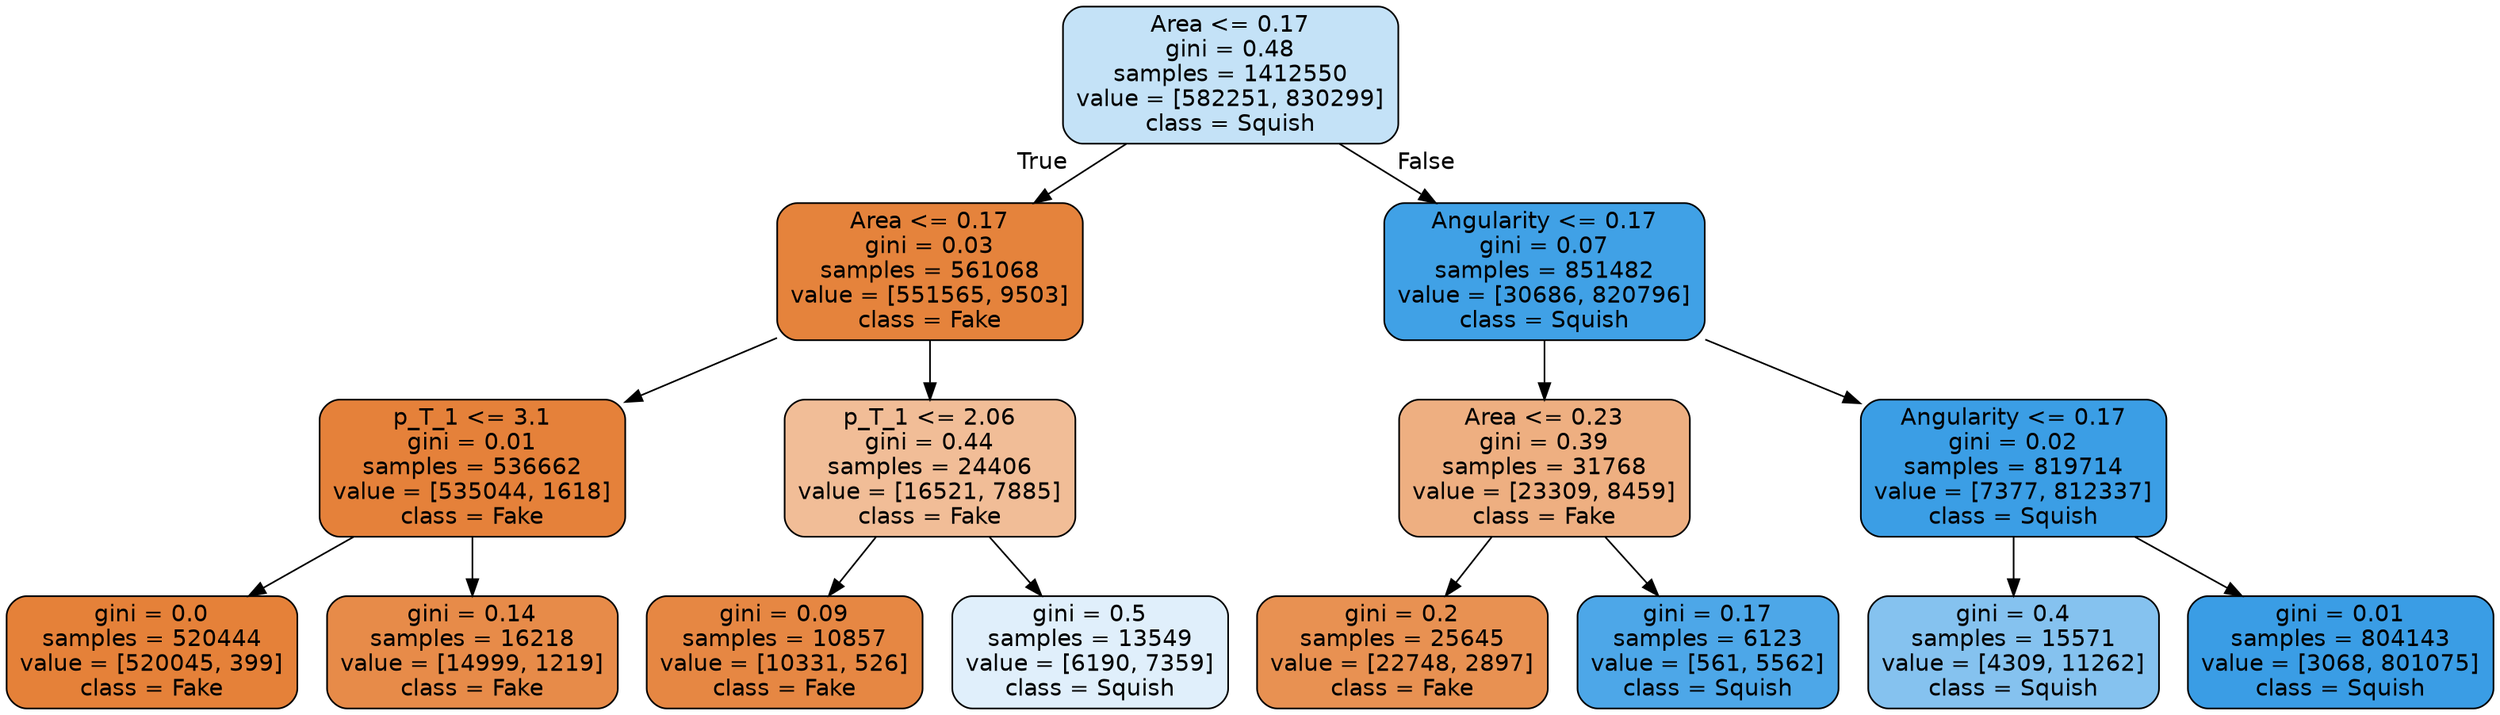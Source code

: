 digraph Tree {
node [shape=box, style="filled, rounded", color="black", fontname=helvetica] ;
edge [fontname=helvetica] ;
0 [label="Area <= 0.17\ngini = 0.48\nsamples = 1412550\nvalue = [582251, 830299]\nclass = Squish", fillcolor="#c4e2f7"] ;
1 [label="Area <= 0.17\ngini = 0.03\nsamples = 561068\nvalue = [551565, 9503]\nclass = Fake", fillcolor="#e5833c"] ;
0 -> 1 [labeldistance=2.5, labelangle=45, headlabel="True"] ;
2 [label="p_T_1 <= 3.1\ngini = 0.01\nsamples = 536662\nvalue = [535044, 1618]\nclass = Fake", fillcolor="#e5813a"] ;
1 -> 2 ;
3 [label="gini = 0.0\nsamples = 520444\nvalue = [520045, 399]\nclass = Fake", fillcolor="#e58139"] ;
2 -> 3 ;
4 [label="gini = 0.14\nsamples = 16218\nvalue = [14999, 1219]\nclass = Fake", fillcolor="#e78b49"] ;
2 -> 4 ;
5 [label="p_T_1 <= 2.06\ngini = 0.44\nsamples = 24406\nvalue = [16521, 7885]\nclass = Fake", fillcolor="#f1bd97"] ;
1 -> 5 ;
6 [label="gini = 0.09\nsamples = 10857\nvalue = [10331, 526]\nclass = Fake", fillcolor="#e68743"] ;
5 -> 6 ;
7 [label="gini = 0.5\nsamples = 13549\nvalue = [6190, 7359]\nclass = Squish", fillcolor="#e0effb"] ;
5 -> 7 ;
8 [label="Angularity <= 0.17\ngini = 0.07\nsamples = 851482\nvalue = [30686, 820796]\nclass = Squish", fillcolor="#40a1e6"] ;
0 -> 8 [labeldistance=2.5, labelangle=-45, headlabel="False"] ;
9 [label="Area <= 0.23\ngini = 0.39\nsamples = 31768\nvalue = [23309, 8459]\nclass = Fake", fillcolor="#eeaf81"] ;
8 -> 9 ;
10 [label="gini = 0.2\nsamples = 25645\nvalue = [22748, 2897]\nclass = Fake", fillcolor="#e89152"] ;
9 -> 10 ;
11 [label="gini = 0.17\nsamples = 6123\nvalue = [561, 5562]\nclass = Squish", fillcolor="#4da7e8"] ;
9 -> 11 ;
12 [label="Angularity <= 0.17\ngini = 0.02\nsamples = 819714\nvalue = [7377, 812337]\nclass = Squish", fillcolor="#3b9ee5"] ;
8 -> 12 ;
13 [label="gini = 0.4\nsamples = 15571\nvalue = [4309, 11262]\nclass = Squish", fillcolor="#85c2ef"] ;
12 -> 13 ;
14 [label="gini = 0.01\nsamples = 804143\nvalue = [3068, 801075]\nclass = Squish", fillcolor="#3a9de5"] ;
12 -> 14 ;
}